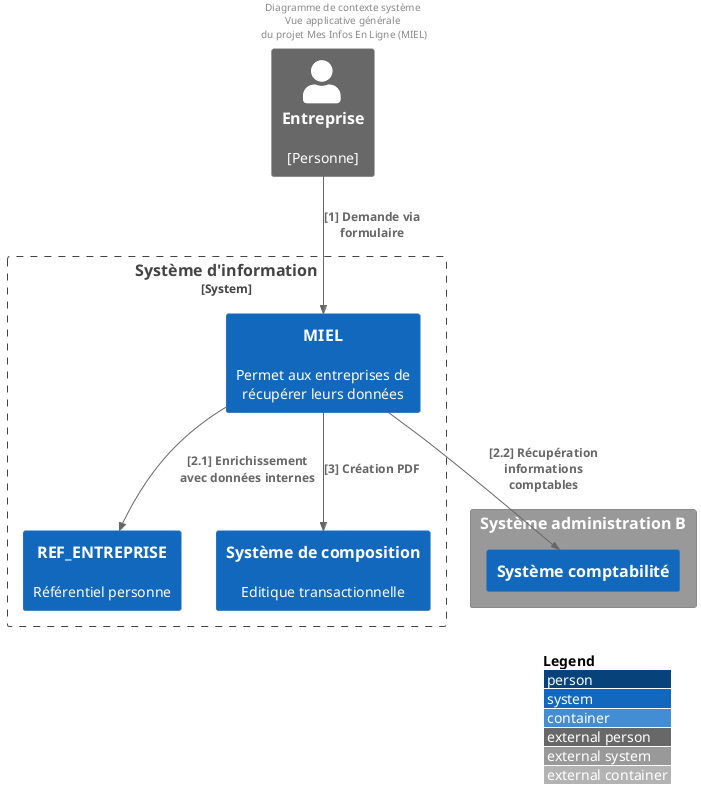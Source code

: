 @startuml archi-applicative-generale
!include <C4/C4_Container>
header Diagramme de contexte système \nVue applicative générale \ndu projet Mes Infos En Ligne (MIEL)
LAYOUT_WITH_LEGEND()
Person_Ext(entreprise, "Entreprise","[Personne]")

System_Ext(administration, "Système administration B") {
    System(p1, "Système comptabilité")        
}

System_Boundary(si, "Système d'information"){
  System(ma, "MIEL","Permet aux entreprises de récupérer leurs données")
  System(ref1, "REF_ENTREPRISE","Référentiel personne")
  System(compo, "Système de composition","Editique transactionnelle"){        
}

Rel(entreprise, ma, "[1] Demande via formulaire")
Rel(ma, ref1, "[2.1] Enrichissement avec données internes")
Rel(ma, p1, "[2.2] Récupération informations comptables")
Rel(ma, compo, "[3] Création PDF")

@enduml
